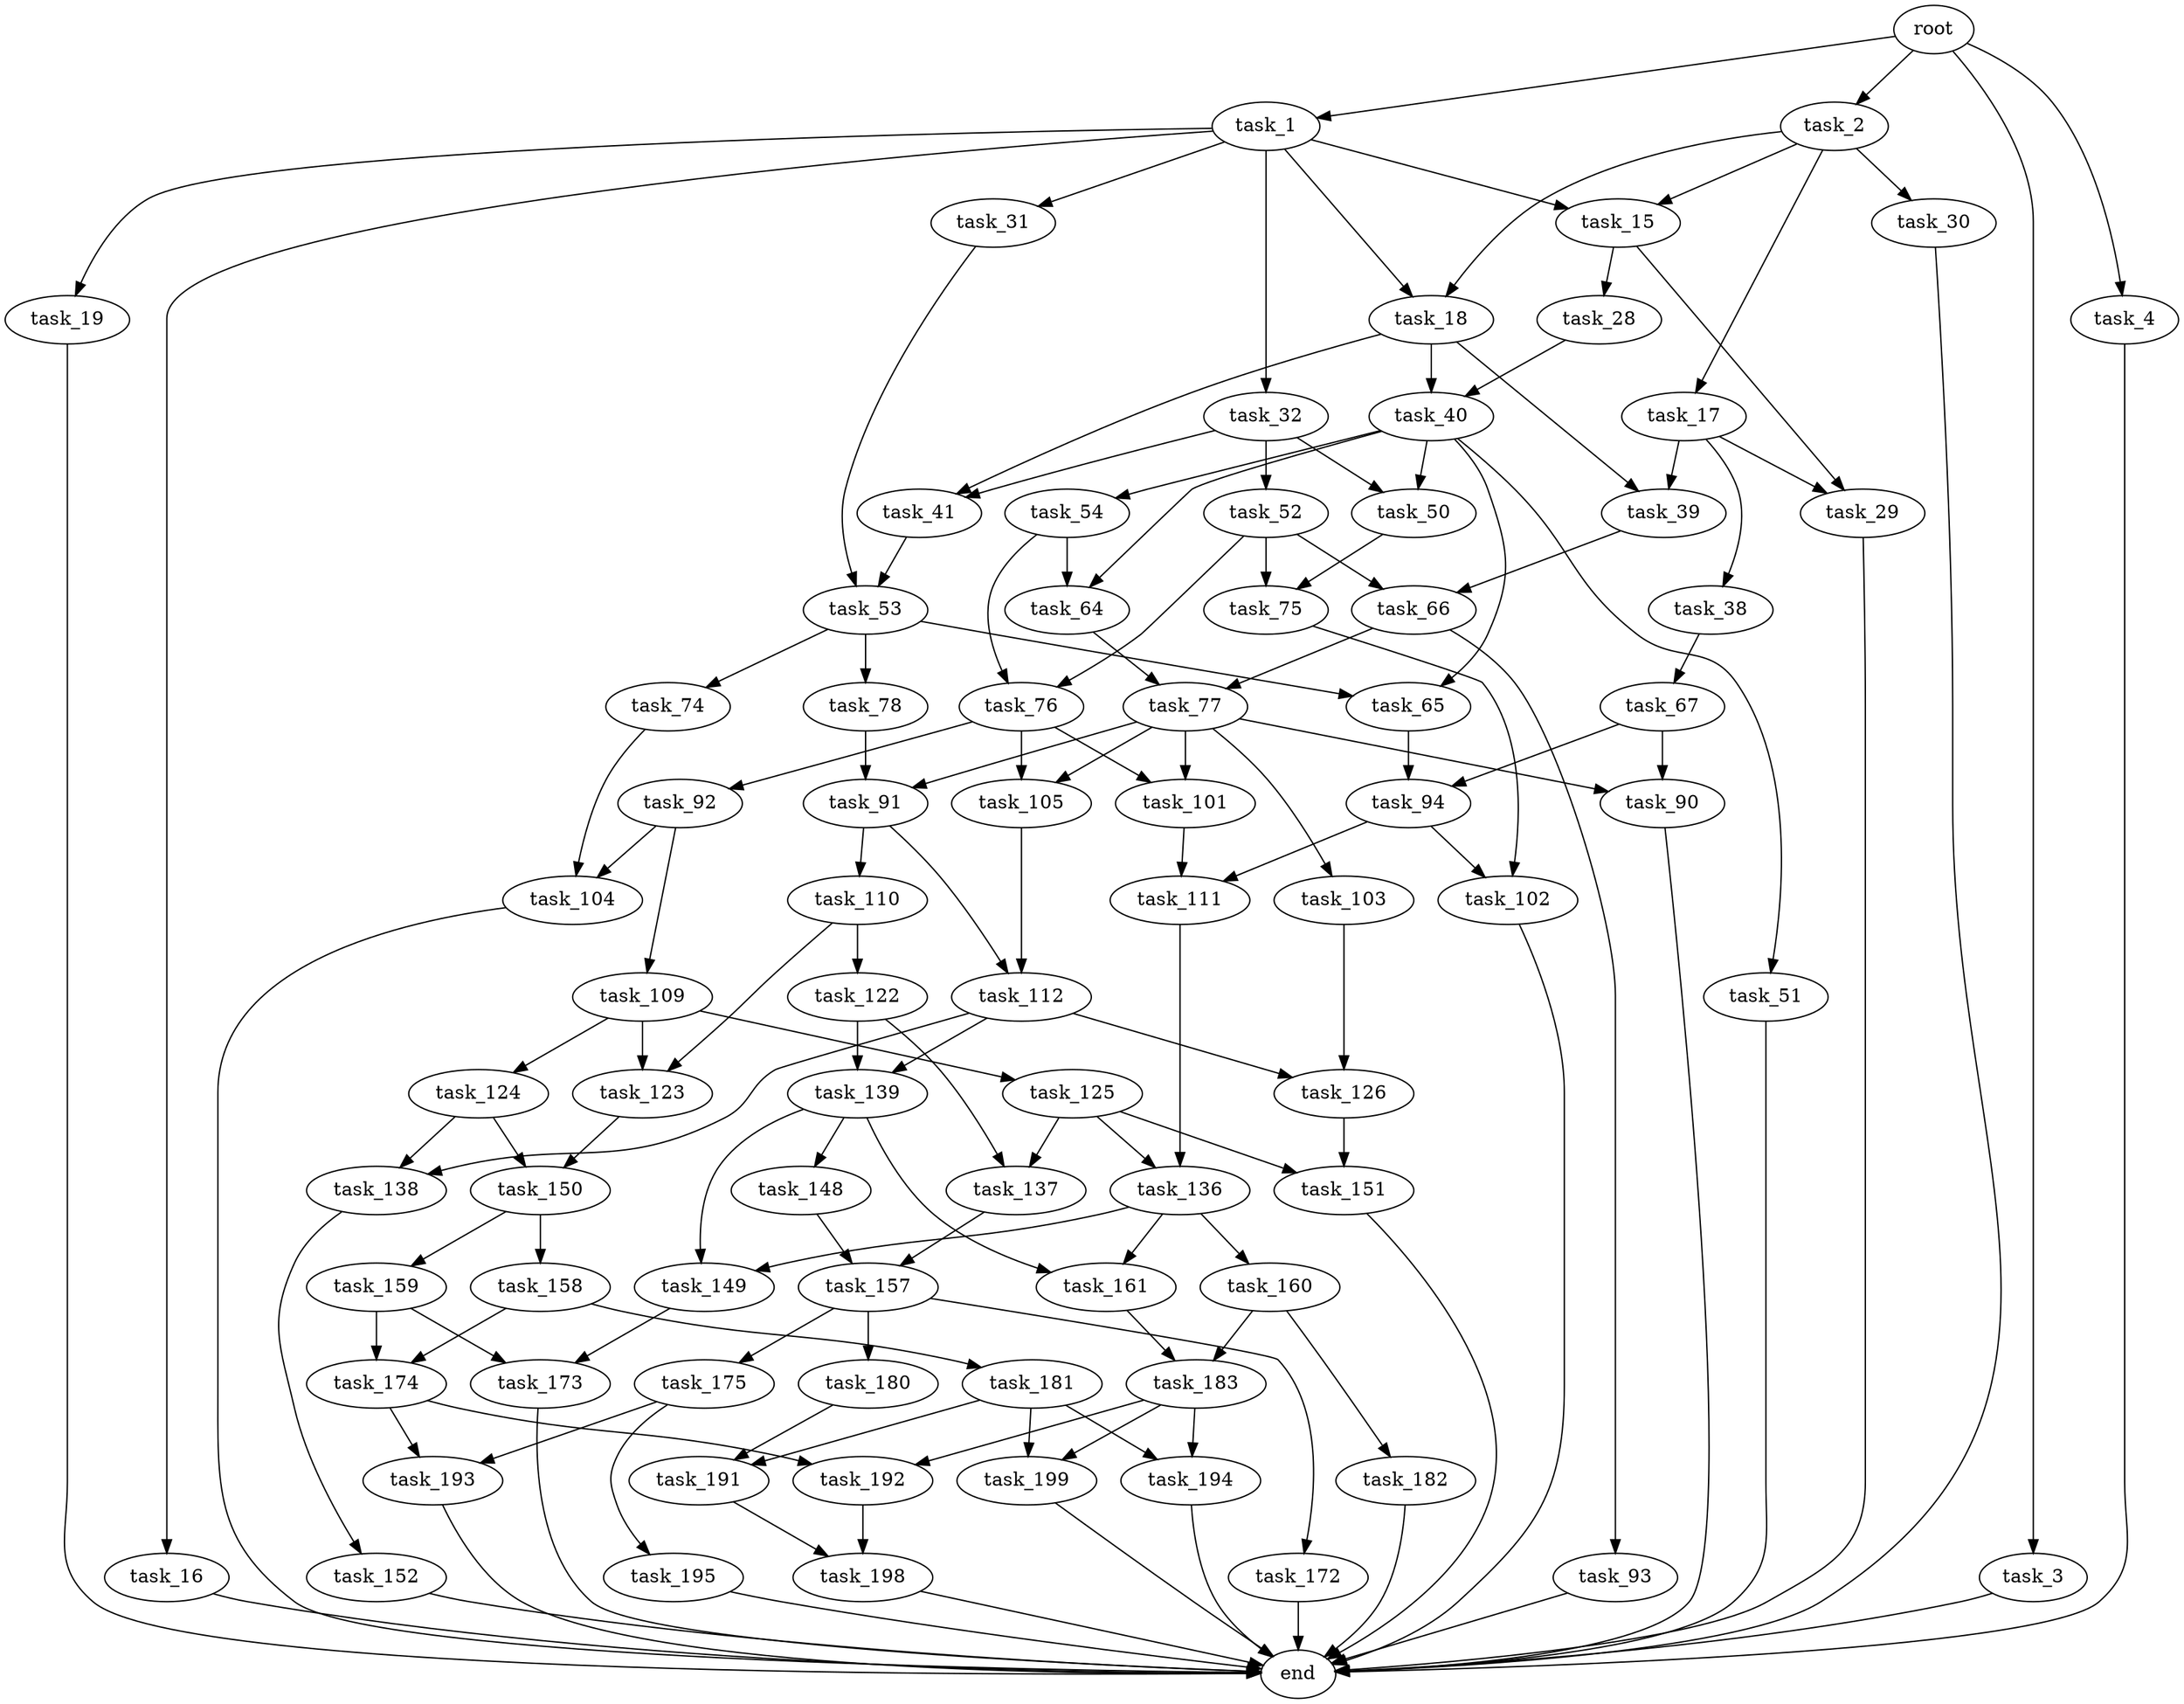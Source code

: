 digraph G {
  root [size="0.000000"];
  task_1 [size="68719476736.000000"];
  task_2 [size="28991029248.000000"];
  task_3 [size="28991029248.000000"];
  task_4 [size="216296505673.000000"];
  task_15 [size="7191987482.000000"];
  task_16 [size="368293445632.000000"];
  task_18 [size="245420984276.000000"];
  task_19 [size="199667396015.000000"];
  task_31 [size="68719476736.000000"];
  task_32 [size="6131127884.000000"];
  task_17 [size="724234447.000000"];
  task_30 [size="506518309959.000000"];
  end [size="0.000000"];
  task_28 [size="549755813888.000000"];
  task_29 [size="404691070819.000000"];
  task_38 [size="36599955254.000000"];
  task_39 [size="5388506143.000000"];
  task_40 [size="8415769438.000000"];
  task_41 [size="6902608468.000000"];
  task_53 [size="589163224208.000000"];
  task_50 [size="346078802464.000000"];
  task_52 [size="1073741824000.000000"];
  task_67 [size="28991029248.000000"];
  task_66 [size="231928233984.000000"];
  task_51 [size="57312521219.000000"];
  task_54 [size="190098948000.000000"];
  task_64 [size="28152453373.000000"];
  task_65 [size="16677675538.000000"];
  task_75 [size="280465052815.000000"];
  task_76 [size="549755813888.000000"];
  task_74 [size="1073741824000.000000"];
  task_78 [size="31978399536.000000"];
  task_77 [size="68719476736.000000"];
  task_94 [size="231928233984.000000"];
  task_93 [size="8589934592.000000"];
  task_90 [size="68719476736.000000"];
  task_104 [size="8589934592.000000"];
  task_102 [size="648846420919.000000"];
  task_92 [size="194205529285.000000"];
  task_101 [size="231928233984.000000"];
  task_105 [size="469394599758.000000"];
  task_91 [size="28991029248.000000"];
  task_103 [size="4514779812.000000"];
  task_110 [size="310813190743.000000"];
  task_112 [size="35018472617.000000"];
  task_109 [size="230946108532.000000"];
  task_111 [size="17399479012.000000"];
  task_126 [size="2962098356.000000"];
  task_123 [size="782757789696.000000"];
  task_124 [size="550987136539.000000"];
  task_125 [size="1108968152661.000000"];
  task_122 [size="18788663091.000000"];
  task_136 [size="773604471016.000000"];
  task_138 [size="12293876991.000000"];
  task_139 [size="9502325569.000000"];
  task_137 [size="68719476736.000000"];
  task_150 [size="8589934592.000000"];
  task_151 [size="549755813888.000000"];
  task_149 [size="553184392228.000000"];
  task_160 [size="28384166724.000000"];
  task_161 [size="1214300064273.000000"];
  task_157 [size="1598334860.000000"];
  task_152 [size="549755813888.000000"];
  task_148 [size="154709371393.000000"];
  task_173 [size="68719476736.000000"];
  task_158 [size="8589934592.000000"];
  task_159 [size="30706560852.000000"];
  task_172 [size="8589934592.000000"];
  task_175 [size="231928233984.000000"];
  task_180 [size="218878703095.000000"];
  task_174 [size="30416357727.000000"];
  task_181 [size="134217728000.000000"];
  task_182 [size="485049723.000000"];
  task_183 [size="5320239533.000000"];
  task_192 [size="1177881594959.000000"];
  task_193 [size="368293445632.000000"];
  task_195 [size="105001862049.000000"];
  task_191 [size="549755813888.000000"];
  task_194 [size="1898972669.000000"];
  task_199 [size="52868636653.000000"];
  task_198 [size="68719476736.000000"];

  root -> task_1 [size="1.000000"];
  root -> task_2 [size="1.000000"];
  root -> task_3 [size="1.000000"];
  root -> task_4 [size="1.000000"];
  task_1 -> task_15 [size="134217728.000000"];
  task_1 -> task_16 [size="134217728.000000"];
  task_1 -> task_18 [size="134217728.000000"];
  task_1 -> task_19 [size="134217728.000000"];
  task_1 -> task_31 [size="134217728.000000"];
  task_1 -> task_32 [size="134217728.000000"];
  task_2 -> task_15 [size="75497472.000000"];
  task_2 -> task_17 [size="75497472.000000"];
  task_2 -> task_18 [size="75497472.000000"];
  task_2 -> task_30 [size="75497472.000000"];
  task_3 -> end [size="1.000000"];
  task_4 -> end [size="1.000000"];
  task_15 -> task_28 [size="134217728.000000"];
  task_15 -> task_29 [size="134217728.000000"];
  task_16 -> end [size="1.000000"];
  task_18 -> task_39 [size="536870912.000000"];
  task_18 -> task_40 [size="536870912.000000"];
  task_18 -> task_41 [size="536870912.000000"];
  task_19 -> end [size="1.000000"];
  task_31 -> task_53 [size="134217728.000000"];
  task_32 -> task_41 [size="209715200.000000"];
  task_32 -> task_50 [size="209715200.000000"];
  task_32 -> task_52 [size="209715200.000000"];
  task_17 -> task_29 [size="33554432.000000"];
  task_17 -> task_38 [size="33554432.000000"];
  task_17 -> task_39 [size="33554432.000000"];
  task_30 -> end [size="1.000000"];
  task_28 -> task_40 [size="536870912.000000"];
  task_29 -> end [size="1.000000"];
  task_38 -> task_67 [size="679477248.000000"];
  task_39 -> task_66 [size="411041792.000000"];
  task_40 -> task_50 [size="209715200.000000"];
  task_40 -> task_51 [size="209715200.000000"];
  task_40 -> task_54 [size="209715200.000000"];
  task_40 -> task_64 [size="209715200.000000"];
  task_40 -> task_65 [size="209715200.000000"];
  task_41 -> task_53 [size="301989888.000000"];
  task_53 -> task_65 [size="536870912.000000"];
  task_53 -> task_74 [size="536870912.000000"];
  task_53 -> task_78 [size="536870912.000000"];
  task_50 -> task_75 [size="838860800.000000"];
  task_52 -> task_66 [size="838860800.000000"];
  task_52 -> task_75 [size="838860800.000000"];
  task_52 -> task_76 [size="838860800.000000"];
  task_67 -> task_90 [size="75497472.000000"];
  task_67 -> task_94 [size="75497472.000000"];
  task_66 -> task_77 [size="301989888.000000"];
  task_66 -> task_93 [size="301989888.000000"];
  task_51 -> end [size="1.000000"];
  task_54 -> task_64 [size="134217728.000000"];
  task_54 -> task_76 [size="134217728.000000"];
  task_64 -> task_77 [size="33554432.000000"];
  task_65 -> task_94 [size="301989888.000000"];
  task_75 -> task_102 [size="209715200.000000"];
  task_76 -> task_92 [size="536870912.000000"];
  task_76 -> task_101 [size="536870912.000000"];
  task_76 -> task_105 [size="536870912.000000"];
  task_74 -> task_104 [size="838860800.000000"];
  task_78 -> task_91 [size="33554432.000000"];
  task_77 -> task_90 [size="134217728.000000"];
  task_77 -> task_91 [size="134217728.000000"];
  task_77 -> task_101 [size="134217728.000000"];
  task_77 -> task_103 [size="134217728.000000"];
  task_77 -> task_105 [size="134217728.000000"];
  task_94 -> task_102 [size="301989888.000000"];
  task_94 -> task_111 [size="301989888.000000"];
  task_93 -> end [size="1.000000"];
  task_90 -> end [size="1.000000"];
  task_104 -> end [size="1.000000"];
  task_102 -> end [size="1.000000"];
  task_92 -> task_104 [size="411041792.000000"];
  task_92 -> task_109 [size="411041792.000000"];
  task_101 -> task_111 [size="301989888.000000"];
  task_105 -> task_112 [size="301989888.000000"];
  task_91 -> task_110 [size="75497472.000000"];
  task_91 -> task_112 [size="75497472.000000"];
  task_103 -> task_126 [size="536870912.000000"];
  task_110 -> task_122 [size="301989888.000000"];
  task_110 -> task_123 [size="301989888.000000"];
  task_112 -> task_126 [size="679477248.000000"];
  task_112 -> task_138 [size="679477248.000000"];
  task_112 -> task_139 [size="679477248.000000"];
  task_109 -> task_123 [size="301989888.000000"];
  task_109 -> task_124 [size="301989888.000000"];
  task_109 -> task_125 [size="301989888.000000"];
  task_111 -> task_136 [size="301989888.000000"];
  task_126 -> task_151 [size="209715200.000000"];
  task_123 -> task_150 [size="679477248.000000"];
  task_124 -> task_138 [size="411041792.000000"];
  task_124 -> task_150 [size="411041792.000000"];
  task_125 -> task_136 [size="838860800.000000"];
  task_125 -> task_137 [size="838860800.000000"];
  task_125 -> task_151 [size="838860800.000000"];
  task_122 -> task_137 [size="33554432.000000"];
  task_122 -> task_139 [size="33554432.000000"];
  task_136 -> task_149 [size="536870912.000000"];
  task_136 -> task_160 [size="536870912.000000"];
  task_136 -> task_161 [size="536870912.000000"];
  task_138 -> task_152 [size="209715200.000000"];
  task_139 -> task_148 [size="33554432.000000"];
  task_139 -> task_149 [size="33554432.000000"];
  task_139 -> task_161 [size="33554432.000000"];
  task_137 -> task_157 [size="134217728.000000"];
  task_150 -> task_158 [size="33554432.000000"];
  task_150 -> task_159 [size="33554432.000000"];
  task_151 -> end [size="1.000000"];
  task_149 -> task_173 [size="536870912.000000"];
  task_160 -> task_182 [size="536870912.000000"];
  task_160 -> task_183 [size="536870912.000000"];
  task_161 -> task_183 [size="838860800.000000"];
  task_157 -> task_172 [size="33554432.000000"];
  task_157 -> task_175 [size="33554432.000000"];
  task_157 -> task_180 [size="33554432.000000"];
  task_152 -> end [size="1.000000"];
  task_148 -> task_157 [size="209715200.000000"];
  task_173 -> end [size="1.000000"];
  task_158 -> task_174 [size="33554432.000000"];
  task_158 -> task_181 [size="33554432.000000"];
  task_159 -> task_173 [size="33554432.000000"];
  task_159 -> task_174 [size="33554432.000000"];
  task_172 -> end [size="1.000000"];
  task_175 -> task_193 [size="301989888.000000"];
  task_175 -> task_195 [size="301989888.000000"];
  task_180 -> task_191 [size="209715200.000000"];
  task_174 -> task_192 [size="33554432.000000"];
  task_174 -> task_193 [size="33554432.000000"];
  task_181 -> task_191 [size="209715200.000000"];
  task_181 -> task_194 [size="209715200.000000"];
  task_181 -> task_199 [size="209715200.000000"];
  task_182 -> end [size="1.000000"];
  task_183 -> task_192 [size="209715200.000000"];
  task_183 -> task_194 [size="209715200.000000"];
  task_183 -> task_199 [size="209715200.000000"];
  task_192 -> task_198 [size="838860800.000000"];
  task_193 -> end [size="1.000000"];
  task_195 -> end [size="1.000000"];
  task_191 -> task_198 [size="536870912.000000"];
  task_194 -> end [size="1.000000"];
  task_199 -> end [size="1.000000"];
  task_198 -> end [size="1.000000"];
}
